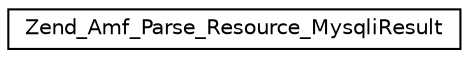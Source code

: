 digraph G
{
  edge [fontname="Helvetica",fontsize="10",labelfontname="Helvetica",labelfontsize="10"];
  node [fontname="Helvetica",fontsize="10",shape=record];
  rankdir="LR";
  Node1 [label="Zend_Amf_Parse_Resource_MysqliResult",height=0.2,width=0.4,color="black", fillcolor="white", style="filled",URL="$class_zend___amf___parse___resource___mysqli_result.html"];
}

